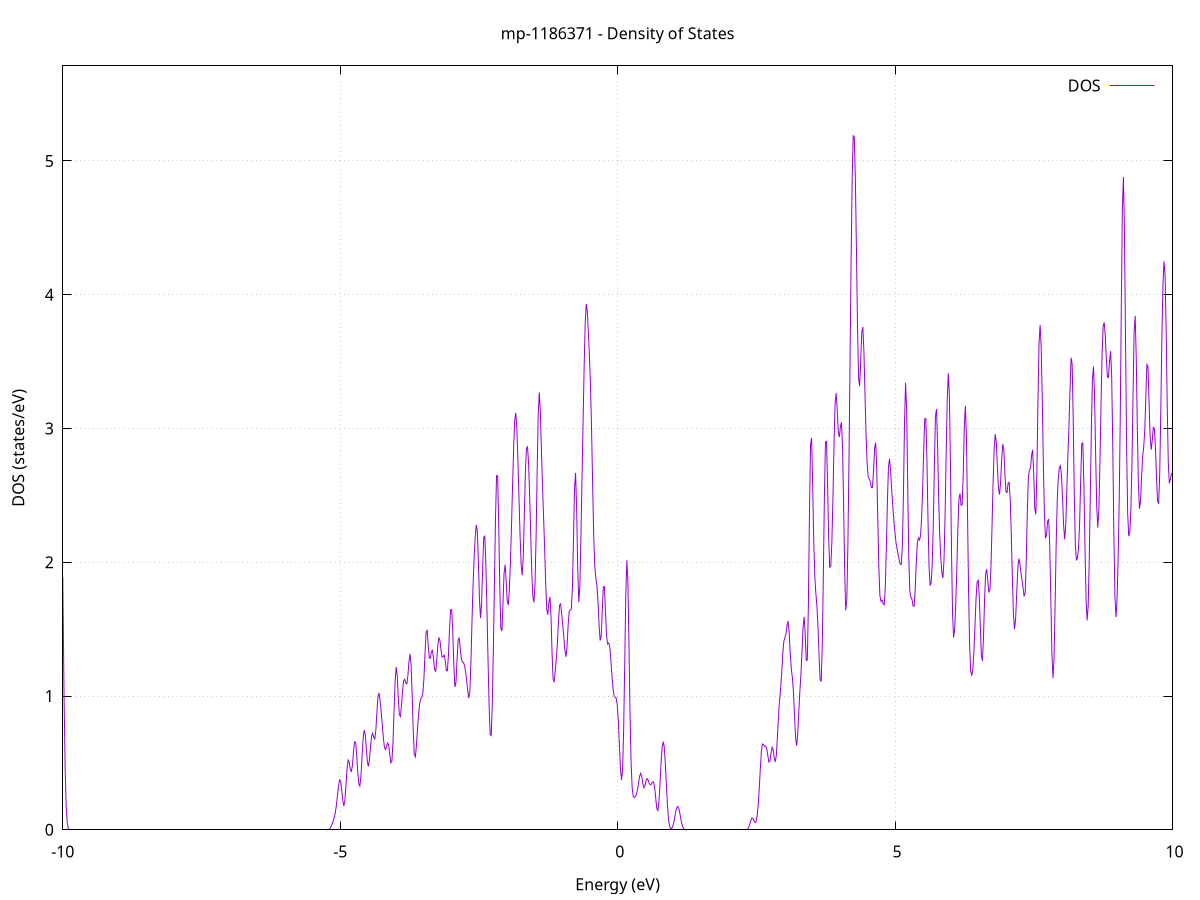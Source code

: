 set title 'mp-1186371 - Density of States'
set xlabel 'Energy (eV)'
set ylabel 'DOS (states/eV)'
set grid
set xrange [-10:10]
set yrange [0:5.711]
set xzeroaxis lt -1
set terminal png size 800,600
set output 'mp-1186371_dos_gnuplot.png'
plot '-' using 1:2 with lines title 'DOS'
-12.498600 0.000000
-12.479400 0.000000
-12.460100 0.000000
-12.440900 0.000000
-12.421600 0.000000
-12.402400 0.000000
-12.383100 0.000000
-12.363900 0.000000
-12.344600 0.000000
-12.325400 0.000000
-12.306100 0.000000
-12.286900 0.000000
-12.267700 0.000000
-12.248400 0.000000
-12.229200 0.000000
-12.209900 0.000000
-12.190700 0.000000
-12.171400 0.000000
-12.152200 0.000000
-12.132900 0.000000
-12.113700 0.000000
-12.094400 0.000000
-12.075200 0.000000
-12.055900 0.000000
-12.036700 0.000000
-12.017400 0.000000
-11.998200 0.000000
-11.979000 0.000000
-11.959700 0.000000
-11.940500 0.000000
-11.921200 0.000000
-11.902000 0.000000
-11.882700 0.000000
-11.863500 0.000000
-11.844200 0.000000
-11.825000 0.000000
-11.805700 0.000000
-11.786500 0.000000
-11.767200 0.000000
-11.748000 0.000000
-11.728700 0.000000
-11.709500 0.000000
-11.690300 0.000000
-11.671000 0.000000
-11.651800 0.000000
-11.632500 0.000000
-11.613300 0.000000
-11.594000 0.000000
-11.574800 0.000000
-11.555500 0.000000
-11.536300 0.000000
-11.517000 0.000000
-11.497800 0.000000
-11.478500 0.000000
-11.459300 0.000000
-11.440000 0.000000
-11.420800 0.000000
-11.401600 0.000000
-11.382300 0.000000
-11.363100 0.000000
-11.343800 0.000000
-11.324600 0.000000
-11.305300 0.000000
-11.286100 0.000000
-11.266800 0.000000
-11.247600 0.000000
-11.228300 0.000000
-11.209100 0.000000
-11.189800 0.000000
-11.170600 0.000000
-11.151300 0.000000
-11.132100 0.000000
-11.112900 0.000000
-11.093600 0.000000
-11.074400 0.000000
-11.055100 0.000000
-11.035900 0.000000
-11.016600 0.000000
-10.997400 0.000000
-10.978100 0.000000
-10.958900 0.000000
-10.939600 0.000000
-10.920400 0.000000
-10.901100 0.000000
-10.881900 0.000100
-10.862600 0.001000
-10.843400 0.006400
-10.824200 0.032300
-10.804900 0.125500
-10.785700 0.379200
-10.766400 0.903600
-10.747200 1.736400
-10.727900 2.786100
-10.708700 3.903400
-10.689400 5.020100
-10.670200 6.255300
-10.650900 7.914000
-10.631700 10.197200
-10.612400 12.848800
-10.593200 15.492700
-10.573900 18.516100
-10.554700 23.182200
-10.535500 30.447300
-10.516200 39.660700
-10.497000 48.561700
-10.477700 54.650800
-10.458500 56.820500
-10.439200 56.243800
-10.420000 55.853500
-10.400700 58.136500
-10.381500 62.859600
-10.362200 67.322300
-10.343000 69.042400
-10.323700 68.113000
-10.304500 67.413000
-10.285200 70.772300
-10.266000 79.745600
-10.246800 91.084700
-10.227500 98.195500
-10.208300 96.005700
-10.189000 84.143100
-10.169800 66.090600
-10.150500 46.725500
-10.131300 30.182400
-10.112000 18.441400
-10.092800 11.237300
-10.073500 7.176900
-10.054300 4.909000
-10.035000 3.552000
-10.015800 2.582200
-9.996500 1.736300
-9.977300 0.999500
-9.958100 0.468900
-9.938800 0.174700
-9.919600 0.051100
-9.900300 0.011600
-9.881100 0.002100
-9.861800 0.000300
-9.842600 0.000000
-9.823300 0.000000
-9.804100 0.000000
-9.784800 0.000000
-9.765600 0.000000
-9.746300 0.000000
-9.727100 0.000000
-9.707800 0.000000
-9.688600 0.000000
-9.669400 0.000000
-9.650100 0.000000
-9.630900 0.000000
-9.611600 0.000000
-9.592400 0.000000
-9.573100 0.000000
-9.553900 0.000000
-9.534600 0.000000
-9.515400 0.000000
-9.496100 0.000000
-9.476900 0.000000
-9.457600 0.000000
-9.438400 0.000000
-9.419100 0.000000
-9.399900 0.000000
-9.380700 0.000000
-9.361400 0.000000
-9.342200 0.000000
-9.322900 0.000000
-9.303700 0.000000
-9.284400 0.000000
-9.265200 0.000000
-9.245900 0.000000
-9.226700 0.000000
-9.207400 0.000000
-9.188200 0.000000
-9.168900 0.000000
-9.149700 0.000000
-9.130400 0.000000
-9.111200 0.000000
-9.092000 0.000000
-9.072700 0.000000
-9.053500 0.000000
-9.034200 0.000000
-9.015000 0.000000
-8.995700 0.000000
-8.976500 0.000000
-8.957200 0.000000
-8.938000 0.000000
-8.918700 0.000000
-8.899500 0.000000
-8.880200 0.000000
-8.861000 0.000000
-8.841800 0.000000
-8.822500 0.000000
-8.803300 0.000000
-8.784000 0.000000
-8.764800 0.000000
-8.745500 0.000000
-8.726300 0.000000
-8.707000 0.000000
-8.687800 0.000000
-8.668500 0.000000
-8.649300 0.000000
-8.630000 0.000000
-8.610800 0.000000
-8.591500 0.000000
-8.572300 0.000000
-8.553100 0.000000
-8.533800 0.000000
-8.514600 0.000000
-8.495300 0.000000
-8.476100 0.000000
-8.456800 0.000000
-8.437600 0.000000
-8.418300 0.000000
-8.399100 0.000000
-8.379800 0.000000
-8.360600 0.000000
-8.341300 0.000000
-8.322100 0.000000
-8.302800 0.000000
-8.283600 0.000000
-8.264400 0.000000
-8.245100 0.000000
-8.225900 0.000000
-8.206600 0.000000
-8.187400 0.000000
-8.168100 0.000000
-8.148900 0.000000
-8.129600 0.000000
-8.110400 0.000000
-8.091100 0.000000
-8.071900 0.000000
-8.052600 0.000000
-8.033400 0.000000
-8.014100 0.000000
-7.994900 0.000000
-7.975700 0.000000
-7.956400 0.000000
-7.937200 0.000000
-7.917900 0.000000
-7.898700 0.000000
-7.879400 0.000000
-7.860200 0.000000
-7.840900 0.000000
-7.821700 0.000000
-7.802400 0.000000
-7.783200 0.000000
-7.763900 0.000000
-7.744700 0.000000
-7.725400 0.000000
-7.706200 0.000000
-7.687000 0.000000
-7.667700 0.000000
-7.648500 0.000000
-7.629200 0.000000
-7.610000 0.000000
-7.590700 0.000000
-7.571500 0.000000
-7.552200 0.000000
-7.533000 0.000000
-7.513700 0.000000
-7.494500 0.000000
-7.475200 0.000000
-7.456000 0.000000
-7.436700 0.000000
-7.417500 0.000000
-7.398300 0.000000
-7.379000 0.000000
-7.359800 0.000000
-7.340500 0.000000
-7.321300 0.000000
-7.302000 0.000000
-7.282800 0.000000
-7.263500 0.000000
-7.244300 0.000000
-7.225000 0.000000
-7.205800 0.000000
-7.186500 0.000000
-7.167300 0.000000
-7.148000 0.000000
-7.128800 0.000000
-7.109600 0.000000
-7.090300 0.000000
-7.071100 0.000000
-7.051800 0.000000
-7.032600 0.000000
-7.013300 0.000000
-6.994100 0.000000
-6.974800 0.000000
-6.955600 0.000000
-6.936300 0.000000
-6.917100 0.000000
-6.897800 0.000000
-6.878600 0.000000
-6.859300 0.000000
-6.840100 0.000000
-6.820900 0.000000
-6.801600 0.000000
-6.782400 0.000000
-6.763100 0.000000
-6.743900 0.000000
-6.724600 0.000000
-6.705400 0.000000
-6.686100 0.000000
-6.666900 0.000000
-6.647600 0.000000
-6.628400 0.000000
-6.609100 0.000000
-6.589900 0.000000
-6.570600 0.000000
-6.551400 0.000000
-6.532200 0.000000
-6.512900 0.000000
-6.493700 0.000000
-6.474400 0.000000
-6.455200 0.000000
-6.435900 0.000000
-6.416700 0.000000
-6.397400 0.000000
-6.378200 0.000000
-6.358900 0.000000
-6.339700 0.000000
-6.320400 0.000000
-6.301200 0.000000
-6.281900 0.000000
-6.262700 0.000000
-6.243500 0.000000
-6.224200 0.000000
-6.205000 0.000000
-6.185700 0.000000
-6.166500 0.000000
-6.147200 0.000000
-6.128000 0.000000
-6.108700 0.000000
-6.089500 0.000000
-6.070200 0.000000
-6.051000 0.000000
-6.031700 0.000000
-6.012500 0.000000
-5.993200 0.000000
-5.974000 0.000000
-5.954800 0.000000
-5.935500 0.000000
-5.916300 0.000000
-5.897000 0.000000
-5.877800 0.000000
-5.858500 0.000000
-5.839300 0.000000
-5.820000 0.000000
-5.800800 0.000000
-5.781500 0.000000
-5.762300 0.000000
-5.743000 0.000000
-5.723800 0.000000
-5.704500 0.000000
-5.685300 0.000000
-5.666100 0.000000
-5.646800 0.000000
-5.627600 0.000000
-5.608300 0.000000
-5.589100 0.000000
-5.569800 0.000000
-5.550600 0.000000
-5.531300 0.000000
-5.512100 0.000000
-5.492800 0.000000
-5.473600 0.000000
-5.454300 0.000000
-5.435100 0.000000
-5.415800 0.000000
-5.396600 0.000000
-5.377400 0.000000
-5.358100 0.000000
-5.338900 0.000000
-5.319600 0.000000
-5.300400 0.000000
-5.281100 0.000000
-5.261900 0.000000
-5.242600 0.000200
-5.223400 0.000900
-5.204100 0.003500
-5.184900 0.010300
-5.165600 0.023600
-5.146400 0.042700
-5.127200 0.065100
-5.107900 0.091400
-5.088700 0.128000
-5.069400 0.181600
-5.050200 0.252400
-5.030900 0.326100
-5.011700 0.372800
-4.992400 0.363400
-4.973200 0.298000
-4.953900 0.216500
-4.934700 0.177800
-4.915400 0.221100
-4.896200 0.334800
-4.876900 0.457600
-4.857700 0.521500
-4.838500 0.506200
-4.819200 0.454200
-4.800000 0.432400
-4.780700 0.479500
-4.761500 0.577100
-4.742200 0.657600
-4.723000 0.654100
-4.703700 0.561300
-4.684500 0.435800
-4.665200 0.343400
-4.646000 0.327000
-4.626700 0.400400
-4.607500 0.538000
-4.588200 0.675800
-4.569000 0.745200
-4.549800 0.715900
-4.530500 0.615100
-4.511300 0.511600
-4.492000 0.473000
-4.472800 0.522300
-4.453500 0.621400
-4.434300 0.702600
-4.415000 0.721000
-4.395800 0.690800
-4.376500 0.678500
-4.357300 0.747400
-4.338000 0.884800
-4.318800 1.000300
-4.299500 1.021600
-4.280300 0.963400
-4.261100 0.877800
-4.241800 0.784300
-4.222600 0.687800
-4.203300 0.616400
-4.184100 0.599400
-4.164800 0.625300
-4.145600 0.649300
-4.126300 0.631000
-4.107100 0.565800
-4.087800 0.500900
-4.068600 0.513500
-4.049300 0.649900
-4.030100 0.881800
-4.010800 1.110000
-3.991600 1.216100
-3.972400 1.151200
-3.953100 0.987000
-3.933900 0.858300
-3.914600 0.847200
-3.895400 0.933200
-3.876100 1.042400
-3.856900 1.114200
-3.837600 1.125400
-3.818400 1.097300
-3.799100 1.090800
-3.779900 1.153400
-3.760600 1.259100
-3.741400 1.315000
-3.722100 1.231900
-3.702900 1.003200
-3.683700 0.733100
-3.664400 0.561300
-3.645200 0.544900
-3.625900 0.634300
-3.606700 0.755600
-3.587400 0.866100
-3.568200 0.943400
-3.548900 0.978300
-3.529700 0.989400
-3.510400 1.023000
-3.491200 1.132100
-3.471900 1.317700
-3.452700 1.476700
-3.433400 1.491100
-3.414200 1.381300
-3.395000 1.284000
-3.375700 1.282900
-3.356500 1.333100
-3.337200 1.342000
-3.318000 1.276900
-3.298700 1.195700
-3.279500 1.185100
-3.260200 1.267600
-3.241000 1.379100
-3.221700 1.438000
-3.202500 1.414400
-3.183200 1.343400
-3.164000 1.291600
-3.144700 1.293700
-3.125500 1.305800
-3.106300 1.262500
-3.087000 1.188800
-3.067800 1.189200
-3.048500 1.315600
-3.029300 1.505700
-3.010000 1.645700
-2.990800 1.644700
-2.971500 1.478400
-2.952300 1.229800
-2.933000 1.067000
-2.913800 1.101500
-2.894500 1.273100
-2.875300 1.417600
-2.856000 1.433700
-2.836800 1.355800
-2.817600 1.279800
-2.798300 1.253300
-2.779100 1.250500
-2.759800 1.229500
-2.740600 1.182000
-2.721300 1.118500
-2.702100 1.041400
-2.682800 0.984300
-2.663600 1.036300
-2.644300 1.250400
-2.625100 1.555900
-2.605800 1.831100
-2.586600 2.030800
-2.567300 2.183400
-2.548100 2.280000
-2.528900 2.235300
-2.509600 2.008100
-2.490400 1.721200
-2.471100 1.582500
-2.451900 1.693700
-2.432600 1.964800
-2.413400 2.187600
-2.394100 2.195300
-2.374900 1.979900
-2.355600 1.644400
-2.336400 1.277100
-2.317100 0.936100
-2.297900 0.711700
-2.278600 0.704100
-2.259400 0.937500
-2.240200 1.345000
-2.220900 1.837700
-2.201700 2.322600
-2.182400 2.648200
-2.163200 2.645400
-2.143900 2.298300
-2.124700 1.822500
-2.105400 1.505800
-2.086200 1.485500
-2.066900 1.687800
-2.047700 1.914500
-2.028400 1.981500
-2.009200 1.861800
-1.989900 1.708500
-1.970700 1.679900
-1.951500 1.795500
-1.932200 2.002700
-1.913000 2.271900
-1.893700 2.574900
-1.874500 2.858700
-1.855200 3.060400
-1.836000 3.116800
-1.816700 3.001800
-1.797500 2.762400
-1.778200 2.478100
-1.759000 2.204200
-1.739700 1.985900
-1.720500 1.902900
-1.701200 2.036100
-1.682000 2.350100
-1.662800 2.672600
-1.643500 2.851400
-1.624300 2.863000
-1.605000 2.738100
-1.585800 2.499900
-1.566500 2.201100
-1.547300 1.925900
-1.528000 1.744000
-1.508800 1.700100
-1.489500 1.835400
-1.470300 2.179900
-1.451000 2.672700
-1.431800 3.108500
-1.412600 3.269000
-1.393300 3.126700
-1.374100 2.842100
-1.354800 2.574600
-1.335600 2.350300
-1.316300 2.110500
-1.297100 1.846400
-1.277800 1.646900
-1.258600 1.607400
-1.239300 1.697300
-1.220100 1.741400
-1.200800 1.590700
-1.181600 1.314000
-1.162300 1.121700
-1.143100 1.108400
-1.123900 1.190400
-1.104600 1.282300
-1.085400 1.399300
-1.066100 1.557000
-1.046900 1.679400
-1.027600 1.687800
-1.008400 1.612100
-0.989100 1.527500
-0.969900 1.441000
-0.950600 1.341600
-0.931400 1.294000
-0.912100 1.370400
-0.892900 1.525000
-0.873600 1.632200
-0.854400 1.642800
-0.835200 1.649700
-0.815900 1.803900
-0.796700 2.157200
-0.777400 2.544400
-0.758200 2.667700
-0.738900 2.395900
-0.719700 1.949300
-0.700400 1.701700
-0.681200 1.823300
-0.661900 2.192400
-0.642700 2.620300
-0.623400 3.042000
-0.604200 3.454600
-0.584900 3.786500
-0.565700 3.930900
-0.546500 3.874500
-0.527200 3.713500
-0.508000 3.533400
-0.488700 3.314000
-0.469500 2.986300
-0.450200 2.567800
-0.431000 2.189600
-0.411700 1.967100
-0.392500 1.883300
-0.373200 1.823600
-0.354000 1.700300
-0.334700 1.530300
-0.315500 1.414500
-0.296200 1.451700
-0.277000 1.636600
-0.257800 1.817200
-0.238500 1.816800
-0.219300 1.636300
-0.200000 1.452300
-0.180800 1.389200
-0.161500 1.396600
-0.142300 1.367700
-0.123000 1.274500
-0.103800 1.157400
-0.084500 1.059600
-0.065300 1.004000
-0.046000 0.990600
-0.026800 0.985500
-0.007500 0.937000
0.011700 0.816700
0.030900 0.639900
0.050200 0.463700
0.069400 0.372200
0.088700 0.448200
0.107900 0.742100
0.127200 1.229900
0.146400 1.746800
0.165700 2.014400
0.184900 1.854900
0.204200 1.376200
0.223400 0.858500
0.242700 0.495400
0.261900 0.311300
0.281200 0.248100
0.300400 0.241300
0.319600 0.249600
0.338900 0.265800
0.358100 0.300200
0.377400 0.352000
0.396600 0.401800
0.415900 0.421700
0.435100 0.395400
0.454400 0.343800
0.473600 0.314700
0.492900 0.331600
0.512100 0.367600
0.531400 0.382700
0.550600 0.369000
0.569900 0.346700
0.589100 0.335300
0.608300 0.341600
0.627600 0.357200
0.646800 0.357700
0.666100 0.317700
0.685300 0.239800
0.704600 0.163300
0.723800 0.140100
0.743100 0.201300
0.762300 0.336200
0.781600 0.493800
0.800800 0.613600
0.820100 0.659100
0.839300 0.620400
0.858600 0.504900
0.877800 0.343600
0.897000 0.188900
0.916300 0.081800
0.935500 0.027800
0.954800 0.009200
0.974000 0.009700
0.993300 0.024500
1.012500 0.055200
1.031800 0.098800
1.051000 0.142800
1.070300 0.171200
1.089500 0.173600
1.108800 0.149200
1.128000 0.107100
1.147300 0.062600
1.166500 0.029100
1.185700 0.010500
1.205000 0.002900
1.224200 0.000600
1.243500 0.000100
1.262700 0.000000
1.282000 0.000000
1.301200 0.000000
1.320500 0.000000
1.339700 0.000000
1.359000 0.000000
1.378200 0.000000
1.397500 0.000000
1.416700 0.000000
1.436000 0.000000
1.455200 0.000000
1.474400 0.000000
1.493700 0.000000
1.512900 0.000000
1.532200 0.000000
1.551400 0.000000
1.570700 0.000000
1.589900 0.000000
1.609200 0.000000
1.628400 0.000000
1.647700 0.000000
1.666900 0.000000
1.686200 0.000000
1.705400 0.000000
1.724700 0.000000
1.743900 0.000000
1.763100 0.000000
1.782400 0.000000
1.801600 0.000000
1.820900 0.000000
1.840100 0.000000
1.859400 0.000000
1.878600 0.000000
1.897900 0.000000
1.917100 0.000000
1.936400 0.000000
1.955600 0.000000
1.974900 0.000000
1.994100 0.000000
2.013300 0.000000
2.032600 0.000000
2.051800 0.000000
2.071100 0.000000
2.090300 0.000000
2.109600 0.000000
2.128800 0.000000
2.148100 0.000000
2.167300 0.000000
2.186600 0.000000
2.205800 0.000000
2.225100 0.000000
2.244300 0.000000
2.263600 0.000000
2.282800 0.000000
2.302000 0.000200
2.321300 0.001200
2.340500 0.005100
2.359800 0.016000
2.379000 0.037500
2.398300 0.065900
2.417500 0.086900
2.436800 0.086700
2.456000 0.068600
2.475300 0.053000
2.494500 0.061100
2.513800 0.103300
2.533000 0.184500
2.552300 0.308100
2.571500 0.459000
2.590700 0.586700
2.610000 0.641700
2.629200 0.635600
2.648500 0.623600
2.667700 0.625200
2.687000 0.608200
2.706200 0.555300
2.725500 0.506200
2.744700 0.513300
2.764000 0.571200
2.783200 0.616200
2.802500 0.598500
2.821700 0.539200
2.841000 0.507100
2.860200 0.557700
2.879400 0.691500
2.898700 0.849800
2.917900 0.968200
2.937200 1.053900
2.956400 1.167500
2.975700 1.310800
2.994900 1.408500
3.014200 1.435400
3.033400 1.462800
3.052700 1.530000
3.071900 1.559900
3.091200 1.473800
3.110400 1.320500
3.129700 1.205800
3.148900 1.137600
3.168100 1.034400
3.187400 0.861700
3.206600 0.690900
3.225900 0.628900
3.245100 0.714800
3.264400 0.881000
3.283600 1.031900
3.302900 1.159400
3.322100 1.324400
3.341400 1.512800
3.360600 1.591900
3.379900 1.469700
3.399100 1.266100
3.418400 1.269800
3.437600 1.679700
3.456800 2.356700
3.476100 2.879100
3.495300 2.929800
3.514600 2.587000
3.533800 2.169500
3.553100 1.896000
3.572300 1.766700
3.591600 1.669600
3.610800 1.514000
3.630100 1.299200
3.649300 1.119000
3.668600 1.112300
3.687800 1.378400
3.707100 1.897400
3.726300 2.496600
3.745500 2.899400
3.764800 2.902500
3.784000 2.567800
3.803300 2.176600
3.822500 1.963300
3.841800 1.970700
3.861000 2.155000
3.880300 2.484200
3.899500 2.881200
3.918800 3.185300
3.938000 3.264000
3.957300 3.140400
3.976500 2.978700
3.995800 2.935900
4.015000 3.012200
4.034200 3.046300
4.053500 2.859100
4.072700 2.423600
4.092000 1.925700
4.111200 1.640300
4.130500 1.721300
4.149700 2.130800
4.169000 2.753100
4.188200 3.495200
4.207500 4.253800
4.226700 4.869700
4.246000 5.192000
4.265200 5.174600
4.284500 4.863500
4.303700 4.341800
4.322900 3.767800
4.342200 3.377200
4.361400 3.316600
4.380700 3.506300
4.399900 3.718900
4.419200 3.758900
4.438400 3.575000
4.457700 3.259600
4.476900 2.952300
4.496200 2.740800
4.515400 2.642700
4.534700 2.620800
4.553900 2.602800
4.573200 2.559200
4.592400 2.560400
4.611600 2.679300
4.630900 2.849800
4.650100 2.894800
4.669400 2.699600
4.688600 2.325100
4.707900 1.955200
4.727100 1.747000
4.746400 1.707700
4.765600 1.717100
4.784900 1.690200
4.804100 1.682200
4.823400 1.807700
4.842600 2.097700
4.861900 2.452900
4.881100 2.711200
4.900300 2.773500
4.919600 2.680200
4.938800 2.543800
4.958100 2.425600
4.977300 2.320200
4.996600 2.223900
5.015800 2.150600
5.035100 2.100200
5.054300 2.058900
5.073600 2.020500
5.092800 1.985600
5.112100 1.983800
5.131300 2.121100
5.150600 2.505800
5.169800 3.032100
5.189000 3.341300
5.208300 3.151200
5.227500 2.584800
5.246800 2.043000
5.266000 1.783300
5.285300 1.739900
5.304500 1.724500
5.323800 1.673900
5.343000 1.670500
5.362300 1.791100
5.381500 1.990100
5.400800 2.142300
5.420000 2.182300
5.439300 2.166800
5.458500 2.196300
5.477700 2.323500
5.497000 2.550400
5.516200 2.839400
5.535500 3.072800
5.554700 3.074100
5.574000 2.772100
5.593200 2.320100
5.612500 1.966500
5.631700 1.824900
5.651000 1.847800
5.670200 1.991500
5.689500 2.292400
5.708700 2.728100
5.727900 3.093700
5.747200 3.145100
5.766400 2.866100
5.785700 2.482500
5.804900 2.199300
5.824200 2.032400
5.843400 1.919400
5.862700 1.882700
5.881900 2.015700
5.901200 2.350300
5.920400 2.798300
5.939700 3.208500
5.958900 3.411900
5.978200 3.257700
5.997400 2.744600
6.016600 2.097900
6.035900 1.614900
6.055100 1.437100
6.074400 1.502200
6.093600 1.689200
6.112900 1.949500
6.132100 2.251400
6.151400 2.477200
6.170600 2.513200
6.189900 2.425300
6.209100 2.428900
6.228400 2.660800
6.247600 3.007200
6.266900 3.170000
6.286100 2.935800
6.305300 2.381700
6.324600 1.786000
6.343800 1.373700
6.363100 1.186900
6.382300 1.151600
6.401600 1.201900
6.420800 1.328500
6.440100 1.524700
6.459300 1.727200
6.478600 1.853800
6.497800 1.865000
6.517100 1.747500
6.536300 1.521000
6.555600 1.304000
6.574800 1.263500
6.594000 1.446700
6.613300 1.725000
6.632500 1.919100
6.651800 1.947900
6.671000 1.862000
6.690300 1.774800
6.709500 1.792500
6.728800 1.970400
6.748000 2.276800
6.767300 2.606800
6.786500 2.855300
6.805800 2.957700
6.825000 2.893800
6.844300 2.717100
6.863500 2.551700
6.882700 2.505800
6.902000 2.600100
6.921200 2.767400
6.940500 2.883600
6.959700 2.841700
6.979000 2.668900
6.998200 2.525700
7.017500 2.521100
7.036700 2.590200
7.056000 2.597400
7.075200 2.471200
7.094500 2.213300
7.113700 1.887000
7.133000 1.614200
7.152200 1.501300
7.171400 1.567200
7.190700 1.749800
7.209900 1.937900
7.229200 2.026300
7.248400 1.998200
7.267700 1.925100
7.286900 1.867300
7.306200 1.811400
7.325400 1.746000
7.344700 1.768500
7.363900 2.001400
7.383200 2.372900
7.402400 2.636900
7.421700 2.691700
7.440900 2.703100
7.460100 2.799100
7.479400 2.840600
7.498600 2.664900
7.517900 2.400100
7.537100 2.359200
7.556400 2.686900
7.575600 3.213500
7.594900 3.637800
7.614100 3.774500
7.633400 3.610000
7.652600 3.224700
7.671900 2.754300
7.691100 2.366500
7.710400 2.180700
7.729600 2.199300
7.748800 2.306100
7.768100 2.323500
7.787300 2.123700
7.806600 1.732900
7.825800 1.329700
7.845100 1.133700
7.864300 1.267100
7.883600 1.665500
7.902800 2.121700
7.922100 2.454200
7.941300 2.629600
7.960600 2.707600
7.979800 2.720800
7.999100 2.650100
8.018300 2.481900
8.037500 2.275300
8.056800 2.171500
8.076000 2.278500
8.095300 2.534600
8.114500 2.790100
8.133800 3.019900
8.153000 3.293500
8.172300 3.528800
8.191500 3.482000
8.210800 3.063300
8.230000 2.506900
8.249300 2.128700
8.268500 2.013400
8.287800 2.034100
8.307000 2.109400
8.326200 2.297900
8.345500 2.615700
8.364700 2.888600
8.384000 2.891500
8.403200 2.580800
8.422500 2.120700
8.441700 1.731500
8.461000 1.565300
8.480200 1.674400
8.499500 2.021800
8.518700 2.507900
8.538000 3.005000
8.557200 3.370200
8.576500 3.462400
8.595700 3.232500
8.614900 2.805100
8.634200 2.416200
8.653400 2.259300
8.672700 2.388600
8.691900 2.733800
8.711200 3.165900
8.730400 3.544400
8.749700 3.761100
8.768900 3.793600
8.788200 3.692000
8.807400 3.524900
8.826700 3.386500
8.845900 3.380400
8.865200 3.501500
8.884400 3.578600
8.903600 3.395700
8.922900 2.891800
8.942100 2.248500
8.961400 1.757200
8.980600 1.590200
8.999900 1.714700
9.019100 2.005800
9.038400 2.423500
9.057600 3.049300
9.076900 3.882900
9.096100 4.634500
9.115400 4.880300
9.134600 4.464700
9.153900 3.647100
9.173100 2.853300
9.192300 2.362000
9.211600 2.194900
9.230800 2.229200
9.250100 2.395100
9.269300 2.737100
9.288600 3.250800
9.307800 3.720900
9.327100 3.842800
9.346300 3.534400
9.365600 3.020600
9.384800 2.592200
9.404100 2.400800
9.423300 2.453800
9.442500 2.638900
9.461800 2.789600
9.481000 2.861400
9.500300 2.985500
9.519500 3.243000
9.538800 3.477300
9.558000 3.463900
9.577300 3.207900
9.596500 2.938000
9.615800 2.841500
9.635000 2.911100
9.654300 3.009100
9.673500 2.999900
9.692800 2.849600
9.712000 2.632600
9.731200 2.459000
9.750500 2.437100
9.769700 2.662900
9.789000 3.129200
9.808200 3.666700
9.827500 4.073100
9.846700 4.248400
9.866000 4.148100
9.885200 3.753100
9.904500 3.192400
9.923700 2.747000
9.943000 2.590300
9.962200 2.622600
9.981500 2.661100
10.000700 2.661100
10.019900 2.633700
10.039200 2.507400
10.058400 2.224400
10.077700 1.872300
10.096900 1.627600
10.116200 1.626900
10.135400 1.891900
10.154700 2.306500
10.173900 2.656700
10.193200 2.745800
10.212400 2.520700
10.231700 2.120700
10.250900 1.776500
10.270200 1.613000
10.289400 1.559900
10.308600 1.472800
10.327900 1.313800
10.347100 1.185000
10.366400 1.223800
10.385600 1.495400
10.404900 1.949700
10.424100 2.436300
10.443400 2.795100
10.462600 2.973200
10.481900 3.030000
10.501100 3.025900
10.520400 2.965500
10.539600 2.860900
10.558900 2.768800
10.578100 2.702700
10.597300 2.562100
10.616600 2.240500
10.635800 1.808600
10.655100 1.516100
10.674300 1.565100
10.693600 1.891900
10.712800 2.211200
10.732100 2.293500
10.751300 2.153200
10.770600 1.954000
10.789800 1.845000
10.809100 1.923700
10.828300 2.196600
10.847600 2.525500
10.866800 2.735500
10.886000 2.787000
10.905300 2.757100
10.924500 2.693100
10.943800 2.554200
10.963000 2.281600
10.982300 1.891100
11.001500 1.491300
11.020800 1.200900
11.040000 1.062200
11.059300 1.046400
11.078500 1.113100
11.097800 1.240900
11.117000 1.434600
11.136300 1.709900
11.155500 2.038100
11.174700 2.318200
11.194000 2.438700
11.213200 2.375800
11.232500 2.230400
11.251700 2.143000
11.271000 2.140600
11.290200 2.116400
11.309500 2.010200
11.328700 1.942000
11.348000 2.083000
11.367200 2.400700
11.386500 2.620200
11.405700 2.516700
11.425000 2.183800
11.444200 1.906300
11.463400 1.841100
11.482700 1.946100
11.501900 2.135500
11.521200 2.343800
11.540400 2.458700
11.559700 2.352200
11.578900 2.035700
11.598200 1.697200
11.617400 1.542600
11.636700 1.628200
11.655900 1.841400
11.675200 2.031300
11.694400 2.149500
11.713700 2.228500
11.732900 2.240400
11.752100 2.102600
11.771400 1.849100
11.790600 1.658000
11.809900 1.654900
11.829100 1.778400
11.848400 1.876500
11.867600 1.877900
11.886900 1.819800
11.906100 1.757000
11.925400 1.713800
11.944600 1.697700
11.963900 1.689000
11.983100 1.647900
12.002400 1.586700
12.021600 1.592100
12.040800 1.737000
12.060100 2.000300
12.079300 2.268100
12.098600 2.401900
12.117800 2.343500
12.137100 2.151400
12.156300 1.911400
12.175600 1.663800
12.194800 1.442400
12.214100 1.301800
12.233300 1.262400
12.252600 1.279800
12.271800 1.301800
12.291100 1.342300
12.310300 1.479100
12.329500 1.755100
12.348800 2.083500
12.368000 2.290000
12.387300 2.257100
12.406500 2.024200
12.425800 1.752000
12.445000 1.564800
12.464300 1.437100
12.483500 1.280100
12.502800 1.102300
12.522000 1.002300
12.541300 1.028000
12.560500 1.129200
12.579800 1.259400
12.599000 1.437700
12.618200 1.672200
12.637500 1.901400
12.656700 2.058100
12.676000 2.127200
12.695200 2.117500
12.714500 2.039000
12.733700 1.934800
12.753000 1.872900
12.772200 1.876100
12.791500 1.905400
12.810700 1.908200
12.830000 1.837900
12.849200 1.674100
12.868500 1.489600
12.887700 1.439400
12.906900 1.595200
12.926200 1.829100
12.945400 1.938000
12.964700 1.856500
12.983900 1.681900
13.003200 1.530000
13.022400 1.449400
13.041700 1.455200
13.060900 1.552600
13.080200 1.699000
13.099400 1.809900
13.118700 1.847200
13.137900 1.843900
13.157100 1.816600
13.176400 1.728200
13.195600 1.577100
13.214900 1.443400
13.234100 1.387900
13.253400 1.354500
13.272600 1.240000
13.291900 1.048600
13.311100 0.924500
13.330400 1.026900
13.349600 1.385700
13.368900 1.854700
13.388100 2.194300
13.407400 2.239100
13.426600 2.015200
13.445800 1.708000
13.465100 1.519900
13.484300 1.528400
13.503600 1.649500
13.522800 1.728900
13.542100 1.668100
13.561300 1.489400
13.580600 1.310200
13.599800 1.246800
13.619100 1.338500
13.638300 1.565400
13.657600 1.895400
13.676800 2.260700
13.696100 2.523300
13.715300 2.559700
13.734500 2.377800
13.753800 2.088500
13.773000 1.811400
13.792300 1.662800
13.811500 1.728100
13.830800 1.972100
13.850000 2.245600
13.869300 2.407600
13.888500 2.398400
13.907800 2.243000
13.927000 2.066600
13.946300 2.042900
13.965500 2.223800
13.984800 2.458300
14.004000 2.551400
14.023200 2.464500
14.042500 2.326700
14.061700 2.292600
14.081000 2.408700
14.100200 2.575000
14.119500 2.618600
14.138700 2.448400
14.158000 2.167300
14.177200 1.997800
14.196500 2.071100
14.215700 2.306700
14.235000 2.510800
14.254200 2.574600
14.273500 2.548900
14.292700 2.533800
14.311900 2.548200
14.331200 2.549300
14.350400 2.554500
14.369700 2.656500
14.388900 2.883600
14.408200 3.106000
14.427400 3.149700
14.446700 2.983300
14.465900 2.717600
14.485200 2.445500
14.504400 2.190000
14.523700 1.988900
14.542900 1.892700
14.562200 1.878100
14.581400 1.880100
14.600600 1.902500
14.619900 2.005300
14.639100 2.211800
14.658400 2.502600
14.677600 2.855700
14.696900 3.229600
14.716100 3.559400
14.735400 3.822900
14.754600 4.062400
14.773900 4.280300
14.793100 4.369000
14.812400 4.235300
14.831600 3.950300
14.850900 3.670900
14.870100 3.473600
14.889300 3.372100
14.908600 3.394300
14.927800 3.501400
14.947100 3.548100
14.966300 3.460700
14.985600 3.338100
15.004800 3.273500
15.024100 3.205800
15.043300 3.036000
15.062600 2.783700
15.081800 2.547900
15.101100 2.379700
15.120300 2.255500
15.139600 2.158200
15.158800 2.148900
15.178000 2.331100
15.197300 2.717300
15.216500 3.136700
15.235800 3.352100
15.255000 3.287300
15.274300 3.053800
15.293500 2.767100
15.312800 2.467600
15.332000 2.218400
15.351300 2.155200
15.370500 2.415700
15.389800 3.061700
15.409000 4.018400
15.428300 5.018800
15.447500 5.675500
15.466700 5.752600
15.486000 5.394700
15.505200 5.007900
15.524500 4.881000
15.543700 4.953900
15.563000 4.959300
15.582200 4.721400
15.601500 4.271900
15.620700 3.754100
15.640000 3.324900
15.659200 3.110900
15.678500 3.128600
15.697700 3.243400
15.717000 3.287600
15.736200 3.205700
15.755400 3.072800
15.774700 3.037200
15.793900 3.251100
15.813200 3.761300
15.832400 4.404100
15.851700 4.840400
15.870900 4.807800
15.890200 4.385500
15.909400 3.907200
15.928700 3.596400
15.947900 3.433200
15.967200 3.365200
15.986400 3.439100
16.005700 3.669900
16.024900 3.941800
16.044100 4.134000
16.063400 4.253500
16.082600 4.371200
16.101900 4.496000
16.121100 4.555300
16.140400 4.453100
16.159600 4.133100
16.178900 3.617500
16.198100 3.012900
16.217400 2.489600
16.236600 2.199300
16.255900 2.165800
16.275100 2.297300
16.294400 2.509200
16.313600 2.779500
16.332800 3.115500
16.352100 3.517400
16.371300 3.936500
16.390600 4.251900
16.409800 4.342200
16.429100 4.187200
16.448300 3.881600
16.467600 3.544600
16.486800 3.225700
16.506100 2.905900
16.525300 2.587200
16.544600 2.362100
16.563800 2.337000
16.583000 2.454500
16.602300 2.480000
16.621500 2.264200
16.640800 1.963400
16.660000 1.902700
16.679300 2.239800
16.698500 2.815700
16.717800 3.304000
16.737000 3.488900
16.756300 3.434000
16.775500 3.392100
16.794800 3.559300
16.814000 3.942200
16.833300 4.392500
16.852500 4.695100
16.871700 4.702200
16.891000 4.466900
16.910200 4.210400
16.929500 4.099700
16.948700 4.063200
16.968000 3.881600
16.987200 3.471700
17.006500 2.999000
17.025700 2.677600
17.045000 2.552000
17.064200 2.542100
17.083500 2.621100
17.102700 2.822200
17.122000 3.090000
17.141200 3.279700
17.160400 3.359600
17.179700 3.484900
17.198900 3.786800
17.218200 4.174500
17.237400 4.401700
17.256700 4.285700
17.275900 3.867600
17.295200 3.380800
17.314400 3.044400
17.333700 2.894900
17.352900 2.825900
17.372200 2.736600
17.391400 2.599500
17.410700 2.410500
17.429900 2.167300
17.449100 1.948300
17.468400 1.920500
17.487600 2.182700
17.506900 2.643900
17.526100 3.104600
17.545400 3.409900
17.564600 3.498900
17.583900 3.408400
17.603100 3.278500
17.622400 3.227900
17.641600 3.200800
17.660900 3.049300
17.680100 2.737100
17.699400 2.379700
17.718600 2.142300
17.737800 2.135500
17.757100 2.351900
17.776300 2.672200
17.795600 2.972300
17.814800 3.264900
17.834100 3.676700
17.853300 4.193600
17.872600 4.509400
17.891800 4.292500
17.911100 3.563200
17.930300 2.668500
17.949600 1.946700
17.968800 1.549300
17.988100 1.499100
18.007300 1.742800
18.026500 2.141200
18.045800 2.513600
18.065000 2.738100
18.084300 2.808900
18.103500 2.821000
18.122800 2.881700
18.142000 3.001500
18.161300 3.091300
18.180500 3.078600
18.199800 2.968600
18.219000 2.804700
18.238300 2.650900
18.257500 2.600400
18.276800 2.710300
18.296000 2.930900
18.315200 3.155200
18.334500 3.309900
18.353700 3.357900
18.373000 3.272100
18.392200 3.078500
18.411500 2.880000
18.430700 2.777400
18.450000 2.816600
18.469200 3.012900
18.488500 3.316300
18.507700 3.567000
18.527000 3.611900
18.546200 3.450400
18.565500 3.196200
18.584700 2.965400
18.603900 2.840100
18.623200 2.835900
18.642400 2.889400
18.661700 2.959400
18.680900 3.080800
18.700200 3.254300
18.719400 3.398300
18.738700 3.457400
18.757900 3.446200
18.777200 3.370300
18.796400 3.206800
18.815700 2.971100
18.834900 2.734500
18.854200 2.557200
18.873400 2.446000
18.892600 2.383900
18.911900 2.372900
18.931100 2.453800
18.950400 2.665500
18.969600 2.953300
18.988900 3.181600
19.008100 3.300300
19.027400 3.440300
19.046600 3.765600
19.065900 4.246500
19.085100 4.638900
19.104400 4.739000
19.123600 4.641700
19.142900 4.625600
19.162100 4.751300
19.181300 4.747300
19.200600 4.367800
19.219800 3.701300
19.239100 3.051900
19.258300 2.650100
19.277600 2.542400
19.296800 2.652800
19.316100 2.853700
19.335300 3.018000
19.354600 3.070000
19.373800 3.005600
19.393100 2.870800
19.412300 2.711900
19.431600 2.546100
19.450800 2.405600
19.470000 2.376600
19.489300 2.511200
19.508500 2.723900
19.527800 2.869200
19.547000 2.934600
19.566300 3.073800
19.585500 3.413900
19.604800 3.892100
19.624000 4.317800
19.643300 4.556800
19.662500 4.637600
19.681800 4.698000
19.701000 4.851200
19.720300 5.110100
19.739500 5.410300
19.758700 5.694000
19.778000 5.961700
19.797200 6.215000
19.816500 6.345000
19.835700 6.139100
19.855000 5.484900
19.874200 4.550100
19.893500 3.653000
19.912700 2.982900
19.932000 2.581500
19.951200 2.541100
19.970500 3.012100
19.989700 3.951400
20.009000 4.966900
20.028200 5.576900
20.047400 5.653900
20.066700 5.469700
20.085900 5.309400
20.105200 5.225600
20.124400 5.134900
20.143700 4.948800
20.162900 4.605000
20.182200 4.113600
20.201400 3.601500
20.220700 3.237500
20.239900 3.097500
20.259200 3.139300
20.278400 3.296100
20.297600 3.536100
20.316900 3.832500
20.336100 4.115300
20.355400 4.277300
20.374600 4.271000
20.393900 4.220600
20.413100 4.358900
20.432400 4.779500
20.451600 5.316900
20.470900 5.712400
20.490100 5.797100
20.509400 5.510800
20.528600 4.926900
20.547900 4.322500
20.567100 4.039600
20.586300 4.183100
20.605600 4.537000
20.624800 4.778800
20.644100 4.718500
20.663300 4.398900
20.682600 4.052100
20.701800 3.905400
20.721100 3.994800
20.740300 4.209800
20.759600 4.451300
20.778800 4.646200
20.798100 4.698900
20.817300 4.552100
20.836600 4.262400
20.855800 3.950700
20.875000 3.700000
20.894300 3.530700
20.913500 3.450200
20.932800 3.503300
20.952000 3.753300
20.971300 4.158400
20.990500 4.491800
21.009800 4.493300
21.029000 4.114900
21.048300 3.565900
21.067500 3.159300
21.086800 3.139000
21.106000 3.528900
21.125300 4.049900
21.144500 4.298800
21.163700 4.114300
21.183000 3.712600
21.202200 3.446800
21.221500 3.521600
21.240700 3.940500
21.260000 4.567400
21.279200 5.132600
21.298500 5.326700
21.317700 5.041700
21.337000 4.455800
21.356200 3.853300
21.375500 3.466900
21.394700 3.461700
21.414000 3.904300
21.433200 4.672900
21.452400 5.448900
21.471700 5.858800
21.490900 5.700800
21.510200 5.109000
21.529400 4.485400
21.548700 4.188500
21.567900 4.258300
21.587200 4.432600
21.606400 4.388300
21.625700 4.013900
21.644900 3.527100
21.664200 3.272300
21.683400 3.359200
21.702700 3.598000
21.721900 3.808400
21.741100 4.022700
21.760400 4.308100
21.779600 4.552000
21.798900 4.572900
21.818100 4.351900
21.837400 4.017200
21.856600 3.693100
21.875900 3.486600
21.895100 3.518900
21.914400 3.826700
21.933600 4.293700
21.952900 4.759500
21.972100 5.128400
21.991400 5.342200
22.010600 5.366300
22.029800 5.244700
22.049100 5.070100
22.068300 4.891000
22.087600 4.711100
22.106800 4.546300
22.126100 4.421100
22.145300 4.340600
22.164600 4.305000
22.183800 4.317300
22.203100 4.334600
22.222300 4.256500
22.241600 4.027100
22.260800 3.722300
22.280100 3.489500
22.299300 3.438100
22.318500 3.580600
22.337800 3.784200
22.357000 3.809900
22.376300 3.543200
22.395500 3.181200
22.414800 3.073100
22.434000 3.350300
22.453300 3.774800
22.472500 3.982900
22.491800 3.827800
22.511000 3.432500
22.530300 2.986300
22.549500 2.610200
22.568800 2.372800
22.588000 2.293800
22.607200 2.299400
22.626500 2.266100
22.645700 2.165100
22.665000 2.123600
22.684200 2.290700
22.703500 2.651000
22.722700 3.009200
22.742000 3.189700
22.761200 3.240700
22.780500 3.373600
22.799700 3.680300
22.819000 3.976900
22.838200 3.972900
22.857500 3.586400
22.876700 3.038300
22.895900 2.599700
22.915200 2.324200
22.934400 2.109400
22.953700 1.921200
22.972900 1.836500
22.992200 1.908600
23.011400 2.079800
23.030700 2.232900
23.049900 2.302800
23.069200 2.316100
23.088400 2.319400
23.107700 2.315100
23.126900 2.320300
23.146200 2.426900
23.165400 2.689500
23.184600 2.988300
23.203900 3.109000
23.223100 2.941800
23.242400 2.555600
23.261600 2.124500
23.280900 1.819100
23.300100 1.711300
23.319400 1.743500
23.338600 1.806900
23.357900 1.830900
23.377100 1.787000
23.396400 1.669100
23.415600 1.494400
23.434900 1.310700
23.454100 1.189800
23.473300 1.163100
23.492600 1.151800
23.511800 1.035000
23.531100 0.800500
23.550300 0.566600
23.569600 0.461900
23.588800 0.513300
23.608100 0.627500
23.627300 0.669400
23.646600 0.579400
23.665800 0.412900
23.685100 0.273100
23.704300 0.225000
23.723600 0.258200
23.742800 0.307500
23.762000 0.311500
23.781300 0.260300
23.800500 0.190300
23.819800 0.146000
23.839000 0.154100
23.858300 0.207200
23.877500 0.259700
23.896800 0.259800
23.916000 0.198600
23.935300 0.114600
23.954500 0.049800
23.973800 0.016300
23.993000 0.004000
24.012200 0.000700
24.031500 0.000100
24.050700 0.000000
24.070000 0.000100
24.089200 0.000500
24.108500 0.002100
24.127700 0.007000
24.147000 0.017700
24.166200 0.034900
24.185500 0.056100
24.204700 0.077400
24.224000 0.095500
24.243200 0.104200
24.262500 0.095500
24.281700 0.069700
24.300900 0.039200
24.320200 0.016700
24.339400 0.005400
24.358700 0.001300
24.377900 0.000200
24.397200 0.000000
24.416400 0.000000
24.435700 0.000000
24.454900 0.000000
24.474200 0.000000
24.493400 0.000000
24.512700 0.000000
24.531900 0.000000
24.551200 0.000000
24.570400 0.000000
24.589600 0.000000
24.608900 0.000000
24.628100 0.000000
24.647400 0.000000
24.666600 0.000000
24.685900 0.000000
24.705100 0.000000
24.724400 0.000000
24.743600 0.000000
24.762900 0.000000
24.782100 0.000000
24.801400 0.000000
24.820600 0.000000
24.839900 0.000000
24.859100 0.000000
24.878300 0.000000
24.897600 0.000000
24.916800 0.000000
24.936100 0.000000
24.955300 0.000000
24.974600 0.000000
24.993800 0.000000
25.013100 0.000000
25.032300 0.000000
25.051600 0.000000
25.070800 0.000000
25.090100 0.000000
25.109300 0.000000
25.128600 0.000000
25.147800 0.000000
25.167000 0.000000
25.186300 0.000000
25.205500 0.000000
25.224800 0.000000
25.244000 0.000000
25.263300 0.000000
25.282500 0.000000
25.301800 0.000000
25.321000 0.000000
25.340300 0.000000
25.359500 0.000000
25.378800 0.000000
25.398000 0.000000
25.417300 0.000000
25.436500 0.000000
25.455700 0.000000
25.475000 0.000000
25.494200 0.000000
25.513500 0.000000
25.532700 0.000000
25.552000 0.000000
25.571200 0.000000
25.590500 0.000000
25.609700 0.000000
25.629000 0.000000
25.648200 0.000000
25.667500 0.000000
25.686700 0.000000
25.706000 0.000000
25.725200 0.000000
25.744400 0.000000
25.763700 0.000000
25.782900 0.000000
25.802200 0.000000
25.821400 0.000000
25.840700 0.000000
25.859900 0.000000
25.879200 0.000000
25.898400 0.000000
25.917700 0.000000
25.936900 0.000000
25.956200 0.000000
25.975400 0.000000
25.994700 0.000000
e
